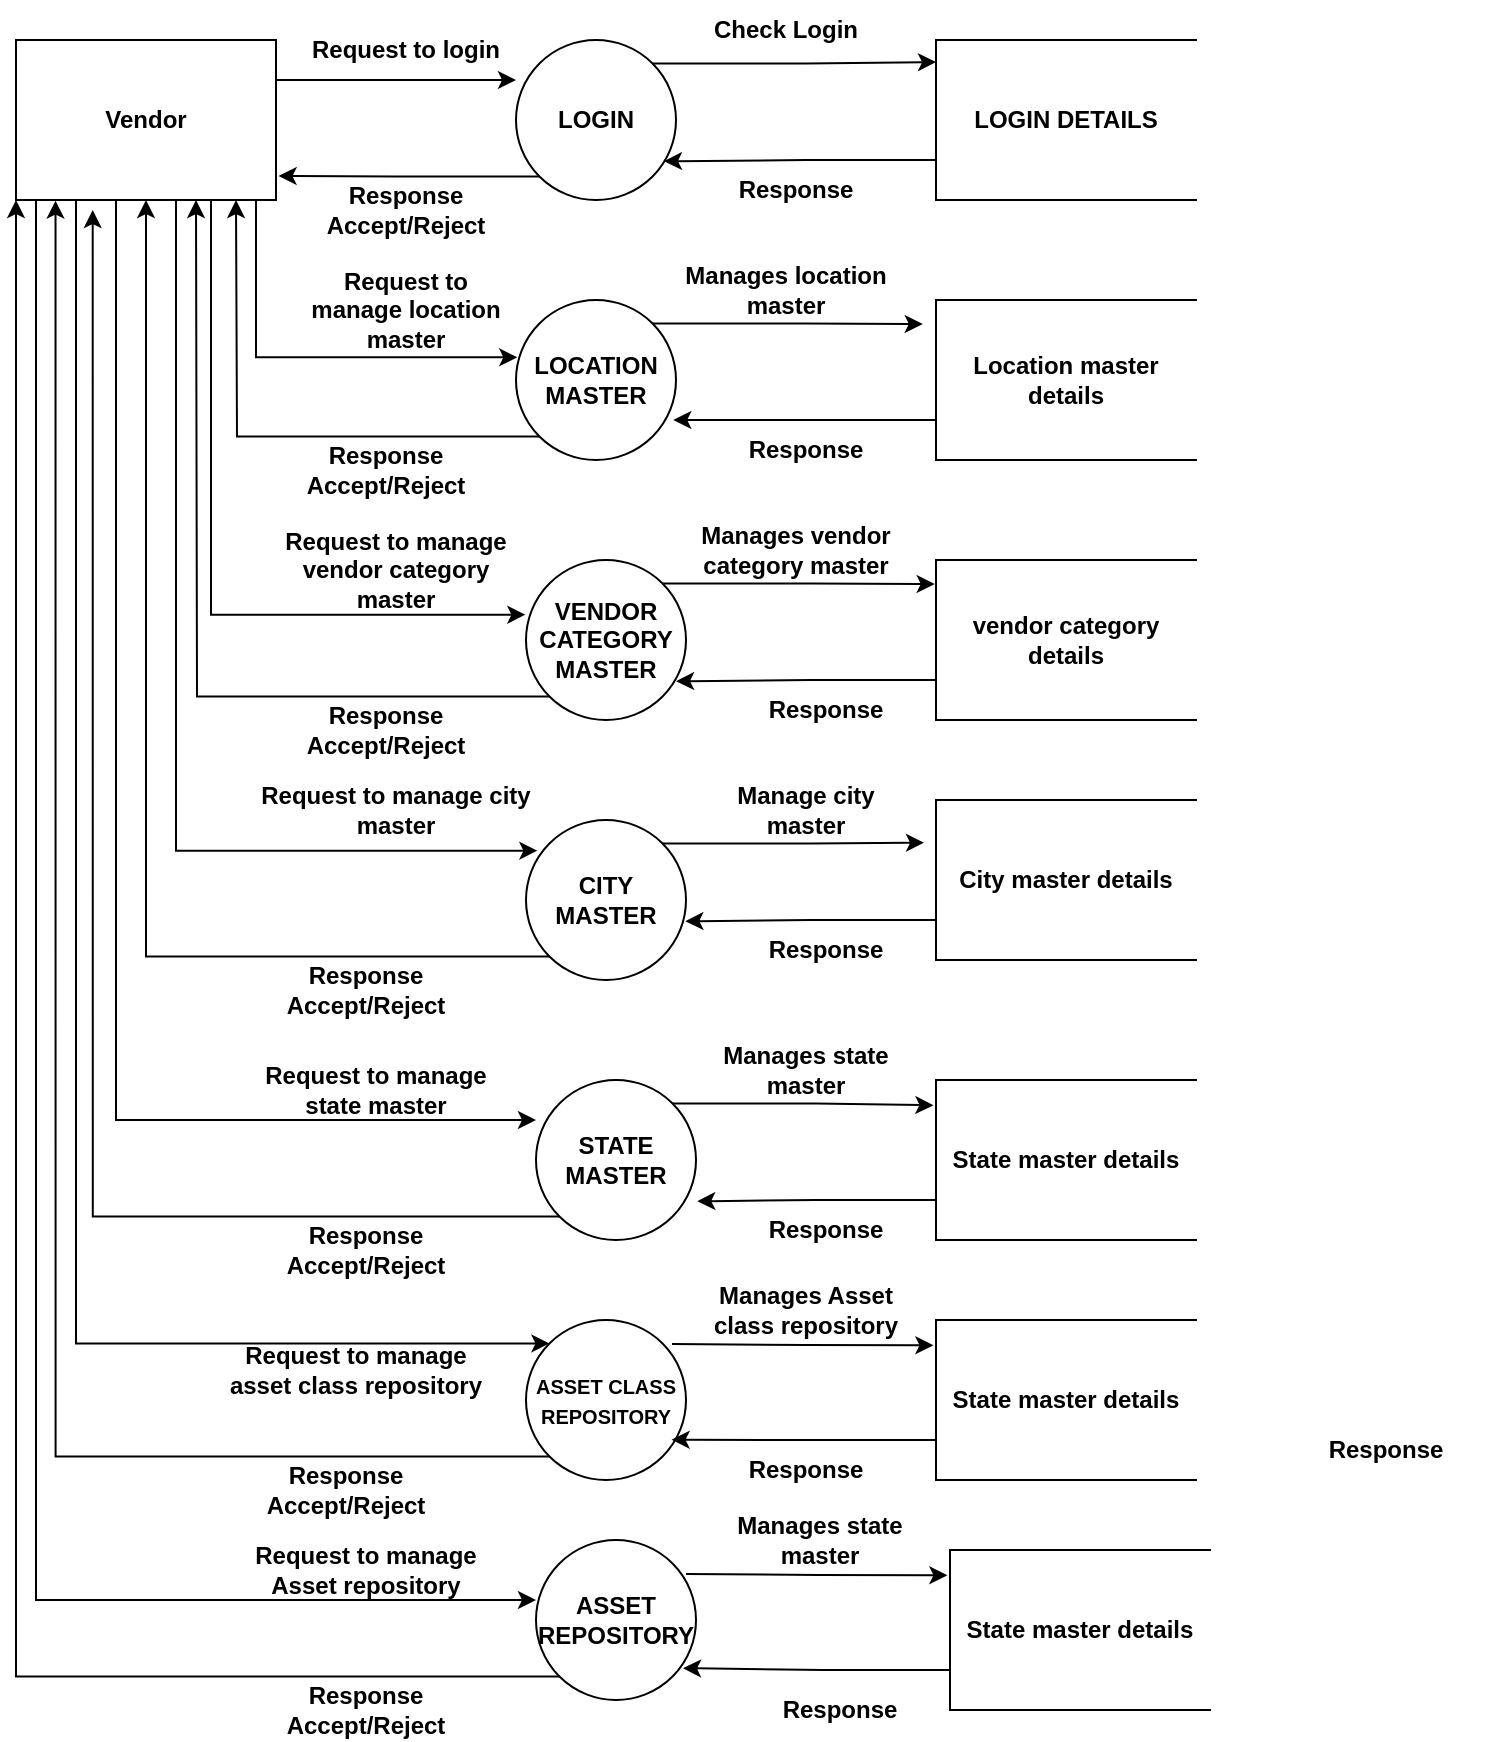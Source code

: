 <mxfile version="27.1.4">
  <diagram name="Page-1" id="SB6sKbI-OSXxuzdkV2bE">
    <mxGraphModel dx="973" dy="585" grid="1" gridSize="10" guides="1" tooltips="1" connect="1" arrows="1" fold="1" page="1" pageScale="1" pageWidth="850" pageHeight="1100" math="0" shadow="0">
      <root>
        <mxCell id="0" />
        <mxCell id="1" parent="0" />
        <mxCell id="DWWWdytS4Xz4tCye8zZE-3" style="edgeStyle=orthogonalEdgeStyle;rounded=0;orthogonalLoop=1;jettySize=auto;html=1;exitX=0;exitY=1;exitDx=0;exitDy=0;entryX=0;entryY=0;entryDx=0;entryDy=0;" edge="1" parent="1" source="igxR2AVI02_O2V5evjXi-1" target="DWWWdytS4Xz4tCye8zZE-1">
          <mxGeometry relative="1" as="geometry">
            <Array as="points">
              <mxPoint x="160" y="200" />
              <mxPoint x="160" y="772" />
            </Array>
          </mxGeometry>
        </mxCell>
        <mxCell id="igxR2AVI02_O2V5evjXi-1" value="Vendor" style="rounded=0;whiteSpace=wrap;html=1;fontStyle=1" parent="1" vertex="1">
          <mxGeometry x="130" y="120" width="130" height="80" as="geometry" />
        </mxCell>
        <mxCell id="igxR2AVI02_O2V5evjXi-2" value="&lt;span&gt;LOGIN&lt;/span&gt;" style="ellipse;whiteSpace=wrap;html=1;aspect=fixed;fontStyle=1" parent="1" vertex="1">
          <mxGeometry x="380" y="120" width="80" height="80" as="geometry" />
        </mxCell>
        <mxCell id="igxR2AVI02_O2V5evjXi-3" value="&lt;span&gt;LOGIN DETAILS&lt;/span&gt;" style="html=1;dashed=0;whiteSpace=wrap;shape=partialRectangle;right=0;fontStyle=1" parent="1" vertex="1">
          <mxGeometry x="590" y="120" width="130" height="80" as="geometry" />
        </mxCell>
        <mxCell id="igxR2AVI02_O2V5evjXi-30" style="edgeStyle=orthogonalEdgeStyle;rounded=0;orthogonalLoop=1;jettySize=auto;html=1;exitX=0;exitY=1;exitDx=0;exitDy=0;fontStyle=1" parent="1" source="igxR2AVI02_O2V5evjXi-4" edge="1">
          <mxGeometry relative="1" as="geometry">
            <mxPoint x="240" y="200" as="targetPoint" />
          </mxGeometry>
        </mxCell>
        <mxCell id="igxR2AVI02_O2V5evjXi-4" value="LOCATION MASTER" style="ellipse;whiteSpace=wrap;html=1;aspect=fixed;fontStyle=1" parent="1" vertex="1">
          <mxGeometry x="380" y="250" width="80" height="80" as="geometry" />
        </mxCell>
        <mxCell id="igxR2AVI02_O2V5evjXi-5" value="VENDOR CATEGORY MASTER" style="ellipse;whiteSpace=wrap;html=1;aspect=fixed;fontStyle=1" parent="1" vertex="1">
          <mxGeometry x="385" y="380" width="80" height="80" as="geometry" />
        </mxCell>
        <mxCell id="igxR2AVI02_O2V5evjXi-6" value="CITY MASTER" style="ellipse;whiteSpace=wrap;html=1;aspect=fixed;fontStyle=1" parent="1" vertex="1">
          <mxGeometry x="385" y="510" width="80" height="80" as="geometry" />
        </mxCell>
        <mxCell id="igxR2AVI02_O2V5evjXi-7" value="STATE MASTER" style="ellipse;whiteSpace=wrap;html=1;aspect=fixed;fontStyle=1" parent="1" vertex="1">
          <mxGeometry x="390" y="640" width="80" height="80" as="geometry" />
        </mxCell>
        <mxCell id="igxR2AVI02_O2V5evjXi-8" style="edgeStyle=orthogonalEdgeStyle;rounded=0;orthogonalLoop=1;jettySize=auto;html=1;exitX=1;exitY=0.25;exitDx=0;exitDy=0;entryX=0;entryY=0.25;entryDx=0;entryDy=0;entryPerimeter=0;fontStyle=1" parent="1" source="igxR2AVI02_O2V5evjXi-1" target="igxR2AVI02_O2V5evjXi-2" edge="1">
          <mxGeometry relative="1" as="geometry" />
        </mxCell>
        <mxCell id="igxR2AVI02_O2V5evjXi-10" style="edgeStyle=orthogonalEdgeStyle;rounded=0;orthogonalLoop=1;jettySize=auto;html=1;exitX=1;exitY=0;exitDx=0;exitDy=0;fontStyle=1" parent="1" source="igxR2AVI02_O2V5evjXi-2" edge="1">
          <mxGeometry relative="1" as="geometry">
            <mxPoint x="590" y="131" as="targetPoint" />
          </mxGeometry>
        </mxCell>
        <mxCell id="igxR2AVI02_O2V5evjXi-13" style="edgeStyle=orthogonalEdgeStyle;rounded=0;orthogonalLoop=1;jettySize=auto;html=1;exitX=0;exitY=0.75;exitDx=0;exitDy=0;entryX=0.925;entryY=0.758;entryDx=0;entryDy=0;entryPerimeter=0;fontStyle=1" parent="1" source="igxR2AVI02_O2V5evjXi-3" target="igxR2AVI02_O2V5evjXi-2" edge="1">
          <mxGeometry relative="1" as="geometry" />
        </mxCell>
        <mxCell id="igxR2AVI02_O2V5evjXi-14" style="edgeStyle=orthogonalEdgeStyle;rounded=0;orthogonalLoop=1;jettySize=auto;html=1;exitX=0;exitY=1;exitDx=0;exitDy=0;entryX=1.01;entryY=0.85;entryDx=0;entryDy=0;entryPerimeter=0;fontStyle=1" parent="1" source="igxR2AVI02_O2V5evjXi-2" target="igxR2AVI02_O2V5evjXi-1" edge="1">
          <mxGeometry relative="1" as="geometry" />
        </mxCell>
        <mxCell id="igxR2AVI02_O2V5evjXi-15" value="Location master details" style="html=1;dashed=0;whiteSpace=wrap;shape=partialRectangle;right=0;fontStyle=1" parent="1" vertex="1">
          <mxGeometry x="590" y="250" width="130" height="80" as="geometry" />
        </mxCell>
        <mxCell id="igxR2AVI02_O2V5evjXi-16" value="vendor category details" style="html=1;dashed=0;whiteSpace=wrap;shape=partialRectangle;right=0;fontStyle=1" parent="1" vertex="1">
          <mxGeometry x="590" y="380" width="130" height="80" as="geometry" />
        </mxCell>
        <mxCell id="igxR2AVI02_O2V5evjXi-17" value="City master details" style="html=1;dashed=0;whiteSpace=wrap;shape=partialRectangle;right=0;fontStyle=1" parent="1" vertex="1">
          <mxGeometry x="590" y="500" width="130" height="80" as="geometry" />
        </mxCell>
        <mxCell id="igxR2AVI02_O2V5evjXi-18" value="State master details" style="html=1;dashed=0;whiteSpace=wrap;shape=partialRectangle;right=0;fontStyle=1" parent="1" vertex="1">
          <mxGeometry x="590" y="640" width="130" height="80" as="geometry" />
        </mxCell>
        <mxCell id="igxR2AVI02_O2V5evjXi-19" style="edgeStyle=orthogonalEdgeStyle;rounded=0;orthogonalLoop=1;jettySize=auto;html=1;exitX=1;exitY=0;exitDx=0;exitDy=0;entryX=-0.051;entryY=0.15;entryDx=0;entryDy=0;entryPerimeter=0;fontStyle=1" parent="1" source="igxR2AVI02_O2V5evjXi-4" target="igxR2AVI02_O2V5evjXi-15" edge="1">
          <mxGeometry relative="1" as="geometry" />
        </mxCell>
        <mxCell id="igxR2AVI02_O2V5evjXi-20" style="edgeStyle=orthogonalEdgeStyle;rounded=0;orthogonalLoop=1;jettySize=auto;html=1;exitX=0;exitY=0.75;exitDx=0;exitDy=0;entryX=0.983;entryY=0.75;entryDx=0;entryDy=0;entryPerimeter=0;fontStyle=1" parent="1" source="igxR2AVI02_O2V5evjXi-15" target="igxR2AVI02_O2V5evjXi-4" edge="1">
          <mxGeometry relative="1" as="geometry" />
        </mxCell>
        <mxCell id="igxR2AVI02_O2V5evjXi-21" style="edgeStyle=orthogonalEdgeStyle;rounded=0;orthogonalLoop=1;jettySize=auto;html=1;exitX=1;exitY=0;exitDx=0;exitDy=0;entryX=-0.005;entryY=0.15;entryDx=0;entryDy=0;entryPerimeter=0;fontStyle=1" parent="1" source="igxR2AVI02_O2V5evjXi-5" target="igxR2AVI02_O2V5evjXi-16" edge="1">
          <mxGeometry relative="1" as="geometry" />
        </mxCell>
        <mxCell id="igxR2AVI02_O2V5evjXi-22" style="edgeStyle=orthogonalEdgeStyle;rounded=0;orthogonalLoop=1;jettySize=auto;html=1;exitX=0;exitY=0.75;exitDx=0;exitDy=0;entryX=0.938;entryY=0.758;entryDx=0;entryDy=0;entryPerimeter=0;fontStyle=1" parent="1" source="igxR2AVI02_O2V5evjXi-16" target="igxR2AVI02_O2V5evjXi-5" edge="1">
          <mxGeometry relative="1" as="geometry" />
        </mxCell>
        <mxCell id="igxR2AVI02_O2V5evjXi-24" style="edgeStyle=orthogonalEdgeStyle;rounded=0;orthogonalLoop=1;jettySize=auto;html=1;exitX=0;exitY=0.75;exitDx=0;exitDy=0;entryX=0.996;entryY=0.633;entryDx=0;entryDy=0;entryPerimeter=0;fontStyle=1" parent="1" source="igxR2AVI02_O2V5evjXi-17" target="igxR2AVI02_O2V5evjXi-6" edge="1">
          <mxGeometry relative="1" as="geometry" />
        </mxCell>
        <mxCell id="igxR2AVI02_O2V5evjXi-25" style="edgeStyle=orthogonalEdgeStyle;rounded=0;orthogonalLoop=1;jettySize=auto;html=1;exitX=1;exitY=0;exitDx=0;exitDy=0;entryX=-0.046;entryY=0.267;entryDx=0;entryDy=0;entryPerimeter=0;fontStyle=1" parent="1" source="igxR2AVI02_O2V5evjXi-6" target="igxR2AVI02_O2V5evjXi-17" edge="1">
          <mxGeometry relative="1" as="geometry" />
        </mxCell>
        <mxCell id="igxR2AVI02_O2V5evjXi-27" style="edgeStyle=orthogonalEdgeStyle;rounded=0;orthogonalLoop=1;jettySize=auto;html=1;exitX=1;exitY=0;exitDx=0;exitDy=0;entryX=-0.01;entryY=0.158;entryDx=0;entryDy=0;entryPerimeter=0;fontStyle=1" parent="1" source="igxR2AVI02_O2V5evjXi-7" target="igxR2AVI02_O2V5evjXi-18" edge="1">
          <mxGeometry relative="1" as="geometry" />
        </mxCell>
        <mxCell id="igxR2AVI02_O2V5evjXi-28" style="edgeStyle=orthogonalEdgeStyle;rounded=0;orthogonalLoop=1;jettySize=auto;html=1;exitX=0;exitY=0.75;exitDx=0;exitDy=0;entryX=1.008;entryY=0.758;entryDx=0;entryDy=0;entryPerimeter=0;fontStyle=1" parent="1" source="igxR2AVI02_O2V5evjXi-18" target="igxR2AVI02_O2V5evjXi-7" edge="1">
          <mxGeometry relative="1" as="geometry" />
        </mxCell>
        <mxCell id="igxR2AVI02_O2V5evjXi-29" style="edgeStyle=orthogonalEdgeStyle;rounded=0;orthogonalLoop=1;jettySize=auto;html=1;exitX=0.75;exitY=1;exitDx=0;exitDy=0;entryX=0.008;entryY=0.358;entryDx=0;entryDy=0;entryPerimeter=0;fontStyle=1" parent="1" source="igxR2AVI02_O2V5evjXi-1" target="igxR2AVI02_O2V5evjXi-4" edge="1">
          <mxGeometry relative="1" as="geometry">
            <Array as="points">
              <mxPoint x="250" y="200" />
              <mxPoint x="250" y="279" />
            </Array>
          </mxGeometry>
        </mxCell>
        <mxCell id="igxR2AVI02_O2V5evjXi-31" style="edgeStyle=orthogonalEdgeStyle;rounded=0;orthogonalLoop=1;jettySize=auto;html=1;exitX=0.75;exitY=1;exitDx=0;exitDy=0;entryX=-0.004;entryY=0.342;entryDx=0;entryDy=0;entryPerimeter=0;fontStyle=1" parent="1" source="igxR2AVI02_O2V5evjXi-1" target="igxR2AVI02_O2V5evjXi-5" edge="1">
          <mxGeometry relative="1" as="geometry" />
        </mxCell>
        <mxCell id="igxR2AVI02_O2V5evjXi-32" style="edgeStyle=orthogonalEdgeStyle;rounded=0;orthogonalLoop=1;jettySize=auto;html=1;exitX=0;exitY=1;exitDx=0;exitDy=0;fontStyle=1" parent="1" source="igxR2AVI02_O2V5evjXi-5" edge="1">
          <mxGeometry relative="1" as="geometry">
            <mxPoint x="220" y="200" as="targetPoint" />
          </mxGeometry>
        </mxCell>
        <mxCell id="igxR2AVI02_O2V5evjXi-34" style="edgeStyle=orthogonalEdgeStyle;rounded=0;orthogonalLoop=1;jettySize=auto;html=1;exitX=0.5;exitY=1;exitDx=0;exitDy=0;entryX=0.071;entryY=0.192;entryDx=0;entryDy=0;entryPerimeter=0;fontStyle=1" parent="1" source="igxR2AVI02_O2V5evjXi-1" target="igxR2AVI02_O2V5evjXi-6" edge="1">
          <mxGeometry relative="1" as="geometry">
            <Array as="points">
              <mxPoint x="210" y="200" />
              <mxPoint x="210" y="525" />
            </Array>
          </mxGeometry>
        </mxCell>
        <mxCell id="igxR2AVI02_O2V5evjXi-35" style="edgeStyle=orthogonalEdgeStyle;rounded=0;orthogonalLoop=1;jettySize=auto;html=1;exitX=0;exitY=1;exitDx=0;exitDy=0;entryX=0.5;entryY=1;entryDx=0;entryDy=0;fontStyle=1" parent="1" source="igxR2AVI02_O2V5evjXi-6" target="igxR2AVI02_O2V5evjXi-1" edge="1">
          <mxGeometry relative="1" as="geometry" />
        </mxCell>
        <mxCell id="igxR2AVI02_O2V5evjXi-36" style="edgeStyle=orthogonalEdgeStyle;rounded=0;orthogonalLoop=1;jettySize=auto;html=1;exitX=0.25;exitY=1;exitDx=0;exitDy=0;entryX=0;entryY=0.25;entryDx=0;entryDy=0;entryPerimeter=0;fontStyle=1" parent="1" source="igxR2AVI02_O2V5evjXi-1" target="igxR2AVI02_O2V5evjXi-7" edge="1">
          <mxGeometry relative="1" as="geometry">
            <Array as="points">
              <mxPoint x="180" y="200" />
              <mxPoint x="180" y="660" />
            </Array>
          </mxGeometry>
        </mxCell>
        <mxCell id="igxR2AVI02_O2V5evjXi-37" style="edgeStyle=orthogonalEdgeStyle;rounded=0;orthogonalLoop=1;jettySize=auto;html=1;exitX=0;exitY=1;exitDx=0;exitDy=0;entryX=0.295;entryY=1.063;entryDx=0;entryDy=0;fontStyle=1;entryPerimeter=0;" parent="1" source="igxR2AVI02_O2V5evjXi-7" target="igxR2AVI02_O2V5evjXi-1" edge="1">
          <mxGeometry relative="1" as="geometry" />
        </mxCell>
        <mxCell id="igxR2AVI02_O2V5evjXi-38" value="Request to login" style="text;html=1;align=center;verticalAlign=middle;whiteSpace=wrap;rounded=0;fontStyle=1" parent="1" vertex="1">
          <mxGeometry x="270" y="110" width="110" height="30" as="geometry" />
        </mxCell>
        <mxCell id="igxR2AVI02_O2V5evjXi-39" value="Check Login" style="text;html=1;align=center;verticalAlign=middle;whiteSpace=wrap;rounded=0;fontStyle=1" parent="1" vertex="1">
          <mxGeometry x="460" y="100" width="110" height="30" as="geometry" />
        </mxCell>
        <mxCell id="igxR2AVI02_O2V5evjXi-40" value="Response" style="text;html=1;align=center;verticalAlign=middle;whiteSpace=wrap;rounded=0;fontStyle=1" parent="1" vertex="1">
          <mxGeometry x="465" y="180" width="110" height="30" as="geometry" />
        </mxCell>
        <mxCell id="igxR2AVI02_O2V5evjXi-41" value="Response Accept/Reject" style="text;html=1;align=center;verticalAlign=middle;whiteSpace=wrap;rounded=0;fontStyle=1" parent="1" vertex="1">
          <mxGeometry x="270" y="190" width="110" height="30" as="geometry" />
        </mxCell>
        <mxCell id="igxR2AVI02_O2V5evjXi-42" value="Request to manage location master" style="text;html=1;align=center;verticalAlign=middle;whiteSpace=wrap;rounded=0;fontStyle=1" parent="1" vertex="1">
          <mxGeometry x="270" y="240" width="110" height="30" as="geometry" />
        </mxCell>
        <mxCell id="igxR2AVI02_O2V5evjXi-43" value="Manages location master" style="text;html=1;align=center;verticalAlign=middle;whiteSpace=wrap;rounded=0;fontStyle=1" parent="1" vertex="1">
          <mxGeometry x="460" y="230" width="110" height="30" as="geometry" />
        </mxCell>
        <mxCell id="igxR2AVI02_O2V5evjXi-45" value="Response" style="text;html=1;align=center;verticalAlign=middle;whiteSpace=wrap;rounded=0;fontStyle=1" parent="1" vertex="1">
          <mxGeometry x="470" y="310" width="110" height="30" as="geometry" />
        </mxCell>
        <mxCell id="igxR2AVI02_O2V5evjXi-46" value="Response Accept/Reject" style="text;html=1;align=center;verticalAlign=middle;whiteSpace=wrap;rounded=0;fontStyle=1" parent="1" vertex="1">
          <mxGeometry x="260" y="320" width="110" height="30" as="geometry" />
        </mxCell>
        <mxCell id="igxR2AVI02_O2V5evjXi-47" value="Response Accept/Reject" style="text;html=1;align=center;verticalAlign=middle;whiteSpace=wrap;rounded=0;fontStyle=1" parent="1" vertex="1">
          <mxGeometry x="260" y="450" width="110" height="30" as="geometry" />
        </mxCell>
        <mxCell id="igxR2AVI02_O2V5evjXi-48" value="Response Accept/Reject" style="text;html=1;align=center;verticalAlign=middle;whiteSpace=wrap;rounded=0;fontStyle=1" parent="1" vertex="1">
          <mxGeometry x="250" y="580" width="110" height="30" as="geometry" />
        </mxCell>
        <mxCell id="igxR2AVI02_O2V5evjXi-49" value="Response Accept/Reject" style="text;html=1;align=center;verticalAlign=middle;whiteSpace=wrap;rounded=0;fontStyle=1" parent="1" vertex="1">
          <mxGeometry x="250" y="710" width="110" height="30" as="geometry" />
        </mxCell>
        <mxCell id="igxR2AVI02_O2V5evjXi-50" value="Response" style="text;html=1;align=center;verticalAlign=middle;whiteSpace=wrap;rounded=0;fontStyle=1" parent="1" vertex="1">
          <mxGeometry x="480" y="440" width="110" height="30" as="geometry" />
        </mxCell>
        <mxCell id="igxR2AVI02_O2V5evjXi-51" value="Response" style="text;html=1;align=center;verticalAlign=middle;whiteSpace=wrap;rounded=0;fontStyle=1" parent="1" vertex="1">
          <mxGeometry x="480" y="560" width="110" height="30" as="geometry" />
        </mxCell>
        <mxCell id="igxR2AVI02_O2V5evjXi-52" value="Response" style="text;html=1;align=center;verticalAlign=middle;whiteSpace=wrap;rounded=0;fontStyle=1" parent="1" vertex="1">
          <mxGeometry x="480" y="700" width="110" height="30" as="geometry" />
        </mxCell>
        <mxCell id="igxR2AVI02_O2V5evjXi-53" value="Request to manage vendor category master" style="text;html=1;align=center;verticalAlign=middle;whiteSpace=wrap;rounded=0;fontStyle=1" parent="1" vertex="1">
          <mxGeometry x="255" y="370" width="130" height="30" as="geometry" />
        </mxCell>
        <mxCell id="igxR2AVI02_O2V5evjXi-56" value="Manages vendor category master" style="text;html=1;align=center;verticalAlign=middle;whiteSpace=wrap;rounded=0;fontStyle=1" parent="1" vertex="1">
          <mxGeometry x="465" y="360" width="110" height="30" as="geometry" />
        </mxCell>
        <mxCell id="igxR2AVI02_O2V5evjXi-57" value="Request to manage city master" style="text;html=1;align=center;verticalAlign=middle;whiteSpace=wrap;rounded=0;fontStyle=1" parent="1" vertex="1">
          <mxGeometry x="250" y="490" width="140" height="30" as="geometry" />
        </mxCell>
        <mxCell id="igxR2AVI02_O2V5evjXi-58" value="Manage city master" style="text;html=1;align=center;verticalAlign=middle;whiteSpace=wrap;rounded=0;fontStyle=1" parent="1" vertex="1">
          <mxGeometry x="470" y="490" width="110" height="30" as="geometry" />
        </mxCell>
        <mxCell id="igxR2AVI02_O2V5evjXi-59" value="Request to manage state master" style="text;html=1;align=center;verticalAlign=middle;whiteSpace=wrap;rounded=0;fontStyle=1" parent="1" vertex="1">
          <mxGeometry x="250" y="630" width="120" height="30" as="geometry" />
        </mxCell>
        <mxCell id="igxR2AVI02_O2V5evjXi-60" value="Manages state master" style="text;html=1;align=center;verticalAlign=middle;whiteSpace=wrap;rounded=0;fontStyle=1" parent="1" vertex="1">
          <mxGeometry x="470" y="620" width="110" height="30" as="geometry" />
        </mxCell>
        <mxCell id="DWWWdytS4Xz4tCye8zZE-1" value="&lt;font style=&quot;font-size: 10px;&quot;&gt;ASSET CLASS REPOSITORY&lt;/font&gt;" style="ellipse;whiteSpace=wrap;html=1;aspect=fixed;fontStyle=1" vertex="1" parent="1">
          <mxGeometry x="385" y="760" width="80" height="80" as="geometry" />
        </mxCell>
        <mxCell id="DWWWdytS4Xz4tCye8zZE-8" style="edgeStyle=orthogonalEdgeStyle;rounded=0;orthogonalLoop=1;jettySize=auto;html=1;exitX=0;exitY=1;exitDx=0;exitDy=0;entryX=0;entryY=1;entryDx=0;entryDy=0;" edge="1" parent="1" source="DWWWdytS4Xz4tCye8zZE-2" target="igxR2AVI02_O2V5evjXi-1">
          <mxGeometry relative="1" as="geometry">
            <mxPoint x="120" y="176.19" as="targetPoint" />
          </mxGeometry>
        </mxCell>
        <mxCell id="DWWWdytS4Xz4tCye8zZE-2" value="ASSET REPOSITORY" style="ellipse;whiteSpace=wrap;html=1;aspect=fixed;fontStyle=1" vertex="1" parent="1">
          <mxGeometry x="390" y="870" width="80" height="80" as="geometry" />
        </mxCell>
        <mxCell id="DWWWdytS4Xz4tCye8zZE-4" style="edgeStyle=orthogonalEdgeStyle;rounded=0;orthogonalLoop=1;jettySize=auto;html=1;exitX=0;exitY=1;exitDx=0;exitDy=0;entryX=0.152;entryY=1.004;entryDx=0;entryDy=0;entryPerimeter=0;" edge="1" parent="1" source="DWWWdytS4Xz4tCye8zZE-1" target="igxR2AVI02_O2V5evjXi-1">
          <mxGeometry relative="1" as="geometry">
            <mxPoint x="140" y="200" as="targetPoint" />
          </mxGeometry>
        </mxCell>
        <mxCell id="DWWWdytS4Xz4tCye8zZE-9" style="edgeStyle=orthogonalEdgeStyle;rounded=0;orthogonalLoop=1;jettySize=auto;html=1;exitX=0;exitY=1;exitDx=0;exitDy=0;entryX=0;entryY=0.375;entryDx=0;entryDy=0;entryPerimeter=0;" edge="1" parent="1" source="igxR2AVI02_O2V5evjXi-1" target="DWWWdytS4Xz4tCye8zZE-2">
          <mxGeometry relative="1" as="geometry">
            <Array as="points">
              <mxPoint x="140" y="200" />
              <mxPoint x="140" y="900" />
            </Array>
          </mxGeometry>
        </mxCell>
        <mxCell id="DWWWdytS4Xz4tCye8zZE-10" value="State master details" style="html=1;dashed=0;whiteSpace=wrap;shape=partialRectangle;right=0;fontStyle=1" vertex="1" parent="1">
          <mxGeometry x="590" y="760" width="130" height="80" as="geometry" />
        </mxCell>
        <mxCell id="DWWWdytS4Xz4tCye8zZE-11" style="edgeStyle=orthogonalEdgeStyle;rounded=0;orthogonalLoop=1;jettySize=auto;html=1;exitX=1;exitY=0;exitDx=0;exitDy=0;entryX=-0.01;entryY=0.158;entryDx=0;entryDy=0;entryPerimeter=0;fontStyle=1" edge="1" parent="1" target="DWWWdytS4Xz4tCye8zZE-10">
          <mxGeometry relative="1" as="geometry">
            <mxPoint x="458" y="772" as="sourcePoint" />
          </mxGeometry>
        </mxCell>
        <mxCell id="DWWWdytS4Xz4tCye8zZE-12" style="edgeStyle=orthogonalEdgeStyle;rounded=0;orthogonalLoop=1;jettySize=auto;html=1;exitX=0;exitY=0.75;exitDx=0;exitDy=0;entryX=0.91;entryY=0.748;entryDx=0;entryDy=0;entryPerimeter=0;fontStyle=1" edge="1" parent="1" source="DWWWdytS4Xz4tCye8zZE-10" target="DWWWdytS4Xz4tCye8zZE-1">
          <mxGeometry relative="1" as="geometry">
            <mxPoint x="471" y="821" as="targetPoint" />
          </mxGeometry>
        </mxCell>
        <mxCell id="DWWWdytS4Xz4tCye8zZE-13" value="Response" style="text;html=1;align=center;verticalAlign=middle;whiteSpace=wrap;rounded=0;fontStyle=1" vertex="1" parent="1">
          <mxGeometry x="760" y="810" width="110" height="30" as="geometry" />
        </mxCell>
        <mxCell id="DWWWdytS4Xz4tCye8zZE-14" value="Manages Asset class repository" style="text;html=1;align=center;verticalAlign=middle;whiteSpace=wrap;rounded=0;fontStyle=1" vertex="1" parent="1">
          <mxGeometry x="470" y="740" width="110" height="30" as="geometry" />
        </mxCell>
        <mxCell id="DWWWdytS4Xz4tCye8zZE-15" value="State master details" style="html=1;dashed=0;whiteSpace=wrap;shape=partialRectangle;right=0;fontStyle=1" vertex="1" parent="1">
          <mxGeometry x="597" y="875" width="130" height="80" as="geometry" />
        </mxCell>
        <mxCell id="DWWWdytS4Xz4tCye8zZE-16" style="edgeStyle=orthogonalEdgeStyle;rounded=0;orthogonalLoop=1;jettySize=auto;html=1;exitX=1;exitY=0;exitDx=0;exitDy=0;entryX=-0.01;entryY=0.158;entryDx=0;entryDy=0;entryPerimeter=0;fontStyle=1" edge="1" parent="1" target="DWWWdytS4Xz4tCye8zZE-15">
          <mxGeometry relative="1" as="geometry">
            <mxPoint x="465" y="887" as="sourcePoint" />
          </mxGeometry>
        </mxCell>
        <mxCell id="DWWWdytS4Xz4tCye8zZE-17" style="edgeStyle=orthogonalEdgeStyle;rounded=0;orthogonalLoop=1;jettySize=auto;html=1;exitX=0;exitY=0.75;exitDx=0;exitDy=0;entryX=0.919;entryY=0.801;entryDx=0;entryDy=0;entryPerimeter=0;fontStyle=1" edge="1" parent="1" source="DWWWdytS4Xz4tCye8zZE-15" target="DWWWdytS4Xz4tCye8zZE-2">
          <mxGeometry relative="1" as="geometry">
            <mxPoint x="478" y="936" as="targetPoint" />
          </mxGeometry>
        </mxCell>
        <mxCell id="DWWWdytS4Xz4tCye8zZE-18" value="Response" style="text;html=1;align=center;verticalAlign=middle;whiteSpace=wrap;rounded=0;fontStyle=1" vertex="1" parent="1">
          <mxGeometry x="470" y="820" width="110" height="30" as="geometry" />
        </mxCell>
        <mxCell id="DWWWdytS4Xz4tCye8zZE-19" value="Manages state master" style="text;html=1;align=center;verticalAlign=middle;whiteSpace=wrap;rounded=0;fontStyle=1" vertex="1" parent="1">
          <mxGeometry x="477" y="855" width="110" height="30" as="geometry" />
        </mxCell>
        <mxCell id="DWWWdytS4Xz4tCye8zZE-20" value="Request to manage asset class repository" style="text;html=1;align=center;verticalAlign=middle;whiteSpace=wrap;rounded=0;fontStyle=1" vertex="1" parent="1">
          <mxGeometry x="235" y="770" width="130" height="30" as="geometry" />
        </mxCell>
        <mxCell id="DWWWdytS4Xz4tCye8zZE-21" value="Response Accept/Reject" style="text;html=1;align=center;verticalAlign=middle;whiteSpace=wrap;rounded=0;fontStyle=1" vertex="1" parent="1">
          <mxGeometry x="240" y="830" width="110" height="30" as="geometry" />
        </mxCell>
        <mxCell id="DWWWdytS4Xz4tCye8zZE-22" value="Response Accept/Reject" style="text;html=1;align=center;verticalAlign=middle;whiteSpace=wrap;rounded=0;fontStyle=1" vertex="1" parent="1">
          <mxGeometry x="250" y="940" width="110" height="30" as="geometry" />
        </mxCell>
        <mxCell id="DWWWdytS4Xz4tCye8zZE-23" value="Response" style="text;html=1;align=center;verticalAlign=middle;whiteSpace=wrap;rounded=0;fontStyle=1" vertex="1" parent="1">
          <mxGeometry x="487" y="940" width="110" height="30" as="geometry" />
        </mxCell>
        <mxCell id="DWWWdytS4Xz4tCye8zZE-24" value="Request to manage Asset repository" style="text;html=1;align=center;verticalAlign=middle;whiteSpace=wrap;rounded=0;fontStyle=1" vertex="1" parent="1">
          <mxGeometry x="235" y="870" width="140" height="30" as="geometry" />
        </mxCell>
      </root>
    </mxGraphModel>
  </diagram>
</mxfile>
